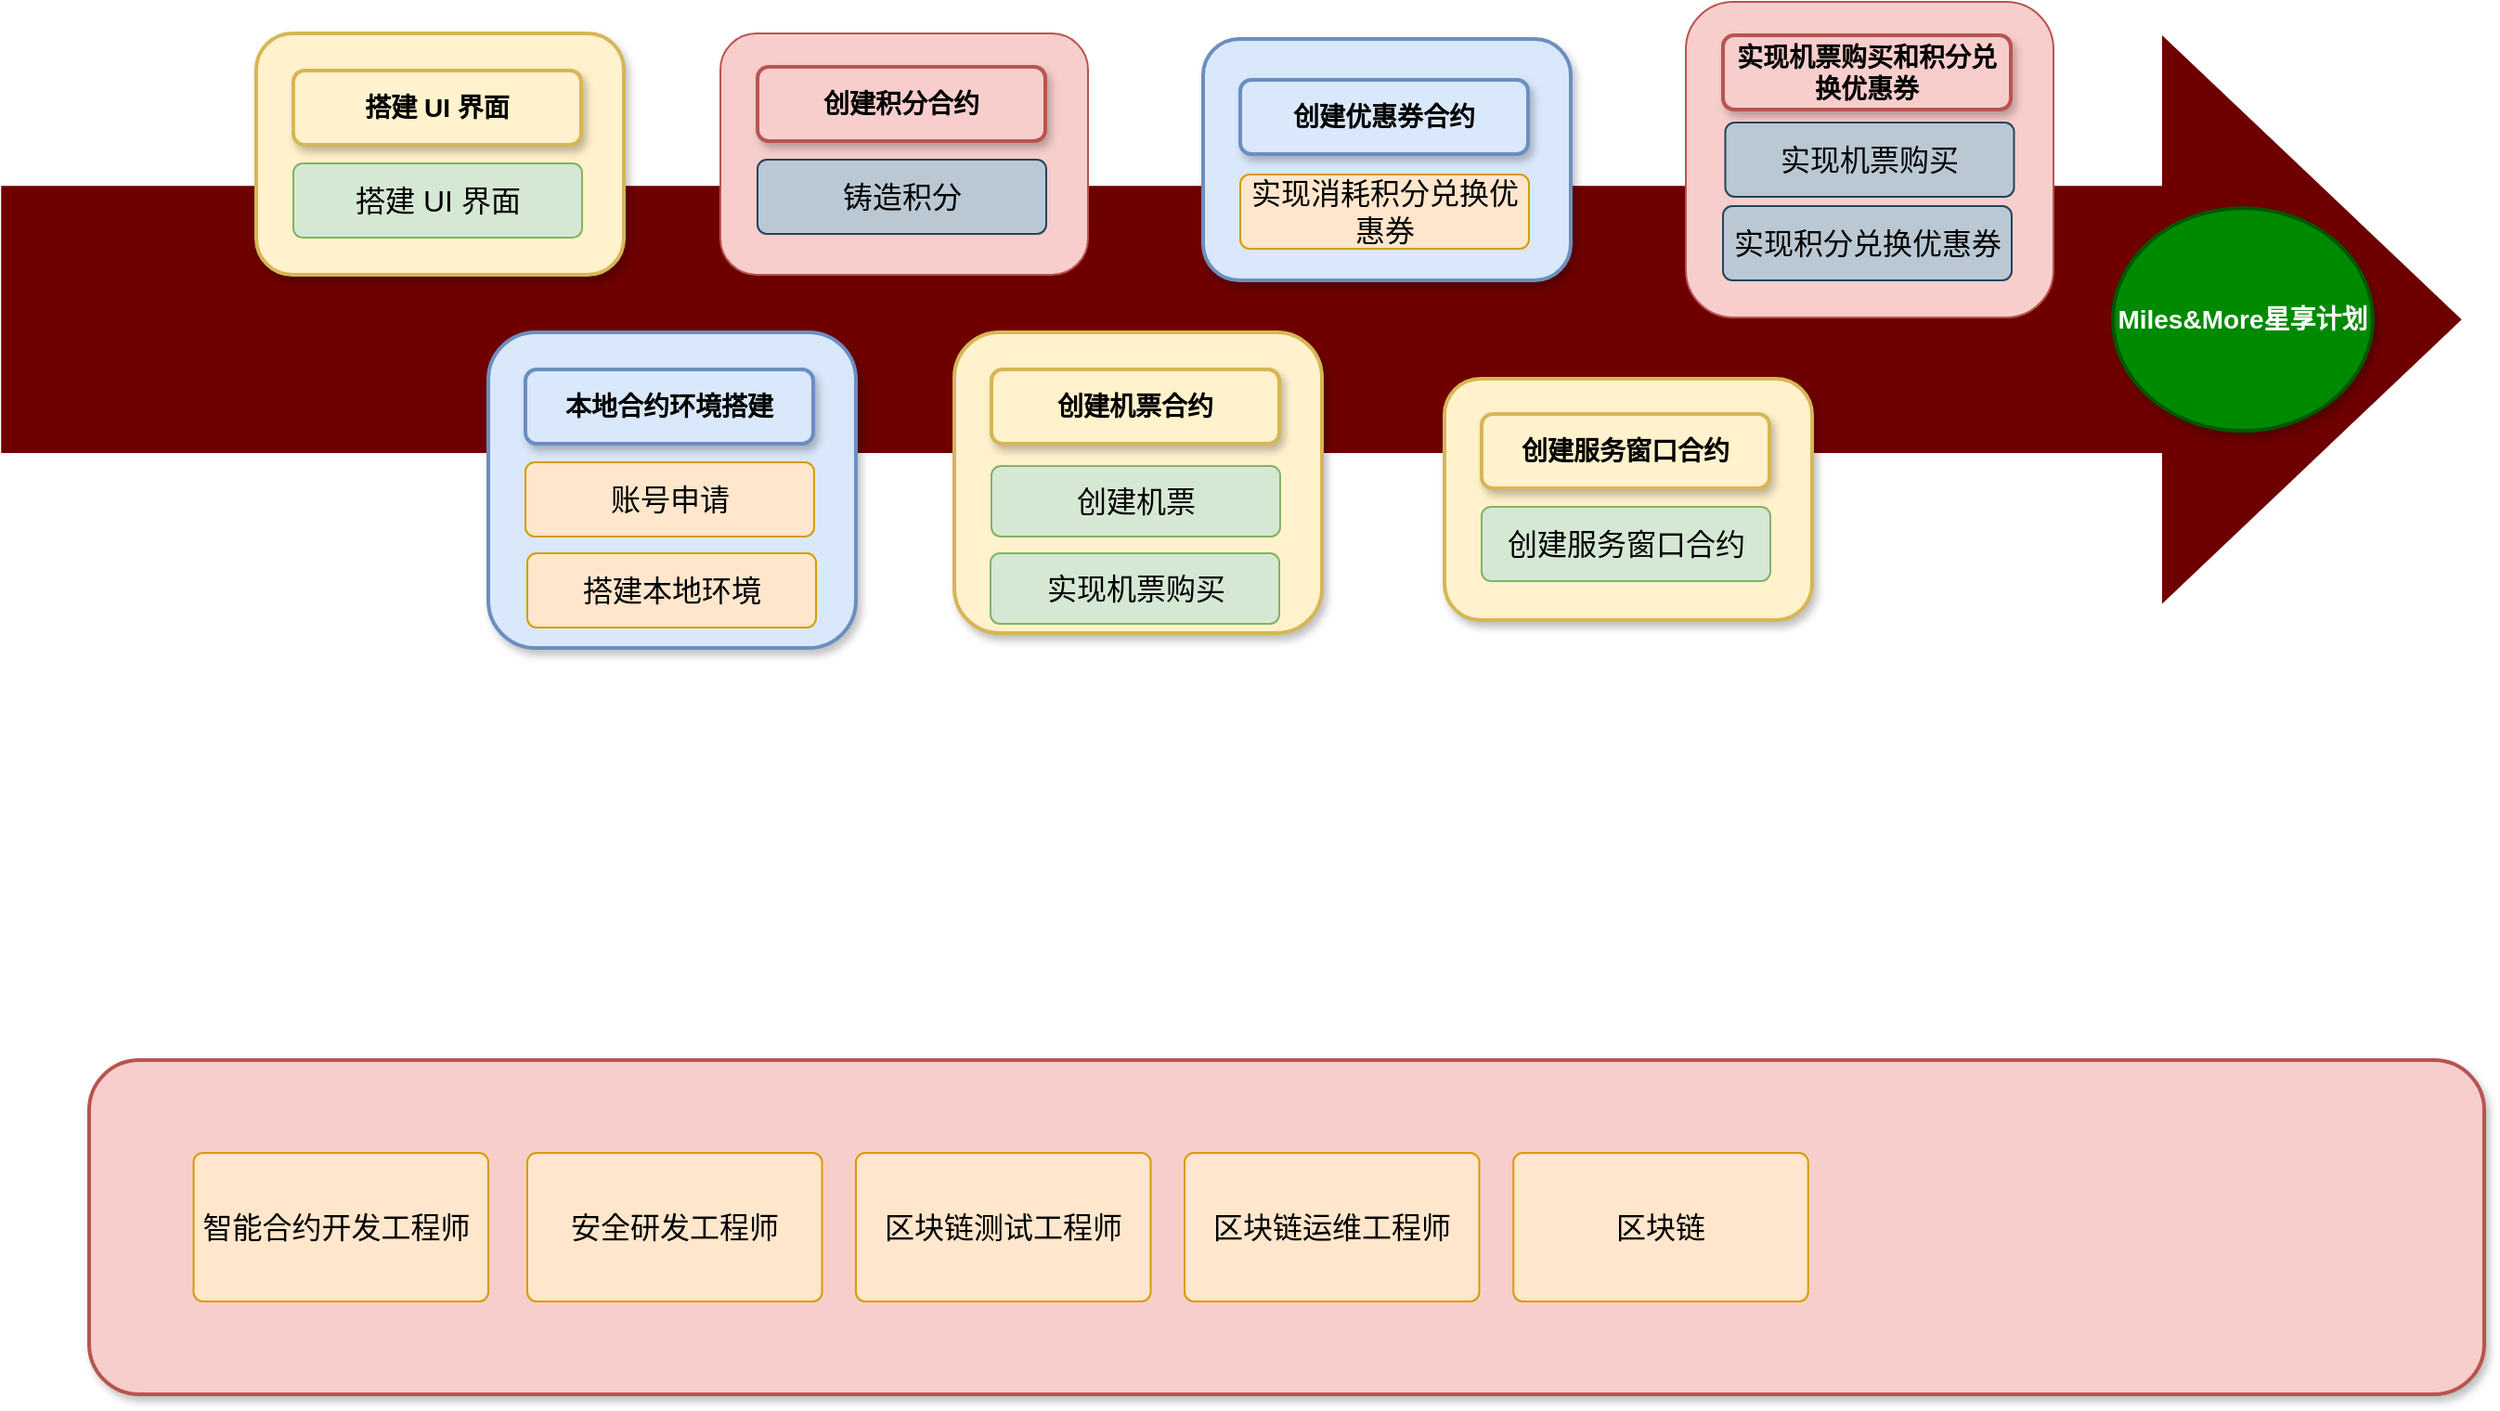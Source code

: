 <mxfile version="21.3.5" type="github" pages="2">
  <diagram name="Page-1" id="4AgdEguFSzUEG5FJViuU">
    <mxGraphModel dx="860" dy="-129" grid="1" gridSize="10" guides="1" tooltips="1" connect="1" arrows="1" fold="1" page="1" pageScale="1" pageWidth="827" pageHeight="1169" math="0" shadow="0">
      <root>
        <mxCell id="0" />
        <mxCell id="1" parent="0" />
        <mxCell id="IGryYHBxyRyYG1CCyzQM-1" value="" style="html=1;shadow=0;dashed=0;align=center;verticalAlign=middle;shape=mxgraph.arrows2.arrow;dy=0.53;dx=160.12;direction=north;notch=0;rounded=0;strokeWidth=1;fontSize=14;rotation=90;fillColor=#6f0000;strokeColor=#6F0000;fontStyle=1;fontColor=#ffffff;" parent="1" vertex="1">
          <mxGeometry x="1453.12" y="1389.12" width="304" height="1324" as="geometry" />
        </mxCell>
        <mxCell id="IGryYHBxyRyYG1CCyzQM-3" value="Miles&amp;amp;More星享计划" style="ellipse;whiteSpace=wrap;html=1;rounded=1;shadow=1;strokeWidth=2;fontSize=14;align=center;fontStyle=1;fillColor=#008a00;fontColor=#ffffff;strokeColor=#005700;" parent="1" vertex="1">
          <mxGeometry x="2080" y="1991.12" width="140" height="120" as="geometry" />
        </mxCell>
        <mxCell id="IGryYHBxyRyYG1CCyzQM-108" value="" style="group" parent="1" vertex="1" connectable="0">
          <mxGeometry x="1080" y="1911" width="198" height="130" as="geometry" />
        </mxCell>
        <mxCell id="IGryYHBxyRyYG1CCyzQM-109" value="" style="rounded=1;whiteSpace=wrap;html=1;shadow=1;strokeWidth=2;fontSize=14;fillColor=#fff2cc;strokeColor=#d6b656;align=center;fontStyle=1" parent="IGryYHBxyRyYG1CCyzQM-108" vertex="1">
          <mxGeometry y="-14" width="198" height="130" as="geometry" />
        </mxCell>
        <mxCell id="IGryYHBxyRyYG1CCyzQM-110" value="搭建 UI 界面" style="rounded=1;whiteSpace=wrap;html=1;shadow=1;strokeWidth=2;fontSize=14;fillColor=#fff2cc;strokeColor=#d6b656;align=center;fontStyle=1" parent="IGryYHBxyRyYG1CCyzQM-108" vertex="1">
          <mxGeometry x="20" y="6" width="155" height="40" as="geometry" />
        </mxCell>
        <mxCell id="IGryYHBxyRyYG1CCyzQM-111" value="搭建 UI 界面" style="html=1;shadow=0;dashed=0;shape=mxgraph.bootstrap.rrect;rSize=5;strokeColor=#82b366;strokeWidth=1;fillColor=#d5e8d4;whiteSpace=wrap;align=center;verticalAlign=middle;spacingLeft=0;fontStyle=0;fontSize=16;spacing=5;" parent="IGryYHBxyRyYG1CCyzQM-108" vertex="1">
          <mxGeometry x="20" y="56" width="155.5" height="40" as="geometry" />
        </mxCell>
        <mxCell id="IGryYHBxyRyYG1CCyzQM-113" value="" style="group;fillColor=#dae8fc;strokeColor=#6c8ebf;rounded=1;" parent="1" vertex="1" connectable="0">
          <mxGeometry x="1205" y="2058" width="198" height="170" as="geometry" />
        </mxCell>
        <mxCell id="IGryYHBxyRyYG1CCyzQM-114" value="" style="rounded=1;whiteSpace=wrap;html=1;shadow=1;strokeWidth=2;fontSize=14;fillColor=#dae8fc;strokeColor=#6c8ebf;align=center;fontStyle=1" parent="IGryYHBxyRyYG1CCyzQM-113" vertex="1">
          <mxGeometry width="198" height="170" as="geometry" />
        </mxCell>
        <mxCell id="IGryYHBxyRyYG1CCyzQM-115" value="本地合约环境搭建" style="rounded=1;whiteSpace=wrap;html=1;shadow=1;strokeWidth=2;fontSize=14;fillColor=#dae8fc;strokeColor=#6c8ebf;align=center;fontStyle=1" parent="IGryYHBxyRyYG1CCyzQM-113" vertex="1">
          <mxGeometry x="20" y="20" width="155" height="40" as="geometry" />
        </mxCell>
        <mxCell id="IGryYHBxyRyYG1CCyzQM-116" value="账号申请" style="html=1;shadow=0;dashed=0;shape=mxgraph.bootstrap.rrect;rSize=5;strokeColor=#d79b00;strokeWidth=1;fillColor=#ffe6cc;whiteSpace=wrap;align=center;verticalAlign=middle;spacingLeft=0;fontStyle=0;fontSize=16;spacing=5;" parent="IGryYHBxyRyYG1CCyzQM-113" vertex="1">
          <mxGeometry x="20" y="70" width="155.5" height="40" as="geometry" />
        </mxCell>
        <mxCell id="IGryYHBxyRyYG1CCyzQM-117" value="搭建本地环境" style="html=1;shadow=0;dashed=0;shape=mxgraph.bootstrap.rrect;rSize=5;strokeColor=#d79b00;strokeWidth=1;fillColor=#ffe6cc;whiteSpace=wrap;align=center;verticalAlign=middle;spacingLeft=0;fontStyle=0;fontSize=16;spacing=5;" parent="1" vertex="1">
          <mxGeometry x="1226" y="2177" width="155.5" height="40" as="geometry" />
        </mxCell>
        <mxCell id="IGryYHBxyRyYG1CCyzQM-118" value="" style="group;fillColor=#f8cecc;strokeColor=#b85450;rounded=1;container=0;" parent="1" vertex="1" connectable="0">
          <mxGeometry x="1330" y="1897" width="198" height="130" as="geometry" />
        </mxCell>
        <mxCell id="IGryYHBxyRyYG1CCyzQM-123" value="" style="rounded=1;whiteSpace=wrap;html=1;shadow=1;strokeWidth=2;fontSize=14;fillColor=#fff2cc;strokeColor=#d6b656;align=center;fontStyle=1" parent="1" vertex="1">
          <mxGeometry x="1456" y="2058" width="198" height="162" as="geometry" />
        </mxCell>
        <mxCell id="IGryYHBxyRyYG1CCyzQM-124" value="创建机票合约" style="rounded=1;whiteSpace=wrap;html=1;shadow=1;strokeWidth=2;fontSize=14;fillColor=#fff2cc;strokeColor=#d6b656;align=center;fontStyle=1" parent="1" vertex="1">
          <mxGeometry x="1476" y="2078" width="155" height="40" as="geometry" />
        </mxCell>
        <mxCell id="IGryYHBxyRyYG1CCyzQM-125" value="创建机票" style="html=1;shadow=0;dashed=0;shape=mxgraph.bootstrap.rrect;rSize=5;strokeColor=#82b366;strokeWidth=1;fillColor=#d5e8d4;whiteSpace=wrap;align=center;verticalAlign=middle;spacingLeft=0;fontStyle=0;fontSize=16;spacing=5;" parent="1" vertex="1">
          <mxGeometry x="1476" y="2130" width="155.5" height="38" as="geometry" />
        </mxCell>
        <mxCell id="IGryYHBxyRyYG1CCyzQM-126" value="实现机票购买" style="html=1;shadow=0;dashed=0;shape=mxgraph.bootstrap.rrect;rSize=5;strokeColor=#82b366;strokeWidth=1;fillColor=#d5e8d4;whiteSpace=wrap;align=center;verticalAlign=middle;spacingLeft=0;fontStyle=0;fontSize=16;spacing=5;" parent="1" vertex="1">
          <mxGeometry x="1475.5" y="2177" width="155.5" height="38" as="geometry" />
        </mxCell>
        <mxCell id="IGryYHBxyRyYG1CCyzQM-131" value="" style="rounded=1;whiteSpace=wrap;html=1;shadow=1;strokeWidth=2;fontSize=14;fillColor=#dae8fc;strokeColor=#6c8ebf;align=center;fontStyle=1" parent="1" vertex="1">
          <mxGeometry x="1590" y="1900" width="198" height="130" as="geometry" />
        </mxCell>
        <mxCell id="IGryYHBxyRyYG1CCyzQM-132" value="创建优惠券合约" style="rounded=1;whiteSpace=wrap;html=1;shadow=1;strokeWidth=2;fontSize=14;fillColor=#dae8fc;strokeColor=#6c8ebf;align=center;fontStyle=1" parent="1" vertex="1">
          <mxGeometry x="1610" y="1922" width="155" height="40" as="geometry" />
        </mxCell>
        <mxCell id="IGryYHBxyRyYG1CCyzQM-133" value="实现消耗积分兑换优惠券" style="html=1;shadow=0;dashed=0;shape=mxgraph.bootstrap.rrect;rSize=5;strokeColor=#d79b00;strokeWidth=1;fillColor=#ffe6cc;whiteSpace=wrap;align=center;verticalAlign=middle;spacingLeft=0;fontStyle=0;fontSize=16;spacing=5;" parent="1" vertex="1">
          <mxGeometry x="1610" y="1973" width="155.5" height="40" as="geometry" />
        </mxCell>
        <mxCell id="IGryYHBxyRyYG1CCyzQM-134" value="" style="group" parent="1" vertex="1" connectable="0">
          <mxGeometry x="1720" y="2060" width="198" height="130" as="geometry" />
        </mxCell>
        <mxCell id="IGryYHBxyRyYG1CCyzQM-135" value="" style="rounded=1;whiteSpace=wrap;html=1;shadow=1;strokeWidth=2;fontSize=14;fillColor=#fff2cc;strokeColor=#d6b656;align=center;fontStyle=1" parent="IGryYHBxyRyYG1CCyzQM-134" vertex="1">
          <mxGeometry y="23" width="198" height="130" as="geometry" />
        </mxCell>
        <mxCell id="IGryYHBxyRyYG1CCyzQM-136" value="创建服务窗口合约" style="rounded=1;whiteSpace=wrap;html=1;shadow=1;strokeWidth=2;fontSize=14;fillColor=#fff2cc;strokeColor=#d6b656;align=center;fontStyle=1" parent="IGryYHBxyRyYG1CCyzQM-134" vertex="1">
          <mxGeometry x="20" y="42" width="155" height="40" as="geometry" />
        </mxCell>
        <mxCell id="IGryYHBxyRyYG1CCyzQM-137" value="创建服务窗口合约" style="html=1;shadow=0;dashed=0;shape=mxgraph.bootstrap.rrect;rSize=5;strokeColor=#82b366;strokeWidth=1;fillColor=#d5e8d4;whiteSpace=wrap;align=center;verticalAlign=middle;spacingLeft=0;fontStyle=0;fontSize=16;spacing=5;" parent="IGryYHBxyRyYG1CCyzQM-134" vertex="1">
          <mxGeometry x="20" y="92" width="155.5" height="40" as="geometry" />
        </mxCell>
        <mxCell id="IGryYHBxyRyYG1CCyzQM-138" value="" style="group;fillColor=#f8cecc;strokeColor=#b85450;rounded=1;container=0;" parent="1" vertex="1" connectable="0">
          <mxGeometry x="1850" y="1880" width="198" height="170" as="geometry" />
        </mxCell>
        <mxCell id="IGryYHBxyRyYG1CCyzQM-140" value="实现机票购买和积分兑换优惠券" style="rounded=1;whiteSpace=wrap;html=1;shadow=1;strokeWidth=2;fontSize=14;fillColor=#f8cecc;strokeColor=#b85450;align=center;fontStyle=1" parent="1" vertex="1">
          <mxGeometry x="1870" y="1898" width="155" height="40" as="geometry" />
        </mxCell>
        <mxCell id="IGryYHBxyRyYG1CCyzQM-141" value="实现积分兑换优惠券" style="html=1;shadow=0;dashed=0;shape=mxgraph.bootstrap.rrect;rSize=5;strokeColor=#23445d;strokeWidth=1;fillColor=#bac8d3;whiteSpace=wrap;align=center;verticalAlign=middle;spacingLeft=0;fontStyle=0;fontSize=16;spacing=5;" parent="1" vertex="1">
          <mxGeometry x="1870" y="1990" width="155.5" height="40" as="geometry" />
        </mxCell>
        <mxCell id="IGryYHBxyRyYG1CCyzQM-142" value="实现机票购买" style="html=1;shadow=0;dashed=0;shape=mxgraph.bootstrap.rrect;rSize=5;strokeColor=#23445d;strokeWidth=1;fillColor=#bac8d3;whiteSpace=wrap;align=center;verticalAlign=middle;spacingLeft=0;fontStyle=0;fontSize=16;spacing=5;" parent="1" vertex="1">
          <mxGeometry x="1871.25" y="1945" width="155.5" height="40" as="geometry" />
        </mxCell>
        <mxCell id="IGryYHBxyRyYG1CCyzQM-120" value="创建积分合约" style="rounded=1;whiteSpace=wrap;html=1;shadow=1;strokeWidth=2;fontSize=14;fillColor=#f8cecc;strokeColor=#b85450;align=center;fontStyle=1" parent="1" vertex="1">
          <mxGeometry x="1350" y="1915" width="155" height="40" as="geometry" />
        </mxCell>
        <mxCell id="IGryYHBxyRyYG1CCyzQM-121" value="铸造积分" style="html=1;shadow=0;dashed=0;shape=mxgraph.bootstrap.rrect;rSize=5;strokeColor=#23445d;strokeWidth=1;fillColor=#bac8d3;whiteSpace=wrap;align=center;verticalAlign=middle;spacingLeft=0;fontStyle=0;fontSize=16;spacing=5;" parent="1" vertex="1">
          <mxGeometry x="1350" y="1965" width="155.5" height="40" as="geometry" />
        </mxCell>
        <mxCell id="IGryYHBxyRyYG1CCyzQM-6" value="" style="rounded=1;whiteSpace=wrap;html=1;shadow=1;strokeWidth=2;fontSize=14;fillColor=#f8cecc;strokeColor=#b85450;align=center;fontStyle=1" parent="1" vertex="1">
          <mxGeometry x="990" y="2449.998" width="1290" height="180" as="geometry" />
        </mxCell>
        <mxCell id="VaIQZQ3X9ZXWvWSkWKLM-2" value="&lt;div&gt;智能合约开发工程师&amp;nbsp;&lt;/div&gt;" style="html=1;shadow=0;dashed=0;shape=mxgraph.bootstrap.rrect;rSize=5;strokeColor=#d79b00;strokeWidth=1;fillColor=#ffe6cc;whiteSpace=wrap;align=center;verticalAlign=middle;spacingLeft=0;fontStyle=0;fontSize=16;spacing=5;" vertex="1" parent="1">
          <mxGeometry x="1046.25" y="2500" width="158.75" height="80" as="geometry" />
        </mxCell>
        <mxCell id="VaIQZQ3X9ZXWvWSkWKLM-3" value="&lt;div&gt;安全研发工程师&lt;/div&gt;" style="html=1;shadow=0;dashed=0;shape=mxgraph.bootstrap.rrect;rSize=5;strokeColor=#d79b00;strokeWidth=1;fillColor=#ffe6cc;whiteSpace=wrap;align=center;verticalAlign=middle;spacingLeft=0;fontStyle=0;fontSize=16;spacing=5;" vertex="1" parent="1">
          <mxGeometry x="1226" y="2500" width="158.75" height="80" as="geometry" />
        </mxCell>
        <mxCell id="VaIQZQ3X9ZXWvWSkWKLM-4" value="&lt;div&gt;区块链测试工程师&lt;/div&gt;" style="html=1;shadow=0;dashed=0;shape=mxgraph.bootstrap.rrect;rSize=5;strokeColor=#d79b00;strokeWidth=1;fillColor=#ffe6cc;whiteSpace=wrap;align=center;verticalAlign=middle;spacingLeft=0;fontStyle=0;fontSize=16;spacing=5;" vertex="1" parent="1">
          <mxGeometry x="1403" y="2500" width="158.75" height="80" as="geometry" />
        </mxCell>
        <mxCell id="VaIQZQ3X9ZXWvWSkWKLM-5" value="&lt;div&gt;区块链运维工程师&lt;/div&gt;" style="html=1;shadow=0;dashed=0;shape=mxgraph.bootstrap.rrect;rSize=5;strokeColor=#d79b00;strokeWidth=1;fillColor=#ffe6cc;whiteSpace=wrap;align=center;verticalAlign=middle;spacingLeft=0;fontStyle=0;fontSize=16;spacing=5;" vertex="1" parent="1">
          <mxGeometry x="1580" y="2500" width="158.75" height="80" as="geometry" />
        </mxCell>
        <mxCell id="VaIQZQ3X9ZXWvWSkWKLM-6" value="&lt;div&gt;区块链&lt;/div&gt;" style="html=1;shadow=0;dashed=0;shape=mxgraph.bootstrap.rrect;rSize=5;strokeColor=#d79b00;strokeWidth=1;fillColor=#ffe6cc;whiteSpace=wrap;align=center;verticalAlign=middle;spacingLeft=0;fontStyle=0;fontSize=16;spacing=5;" vertex="1" parent="1">
          <mxGeometry x="1757.12" y="2500" width="158.75" height="80" as="geometry" />
        </mxCell>
      </root>
    </mxGraphModel>
  </diagram>
  <diagram id="YVX2ofKzWuRWmKJ60byQ" name="Page-2">
    <mxGraphModel dx="860" dy="-129" grid="1" gridSize="10" guides="1" tooltips="1" connect="1" arrows="1" fold="1" page="1" pageScale="1" pageWidth="827" pageHeight="1169" math="0" shadow="0">
      <root>
        <mxCell id="0" />
        <mxCell id="1" parent="0" />
        <mxCell id="Vzu_cssGYt95VgziArCP-1" value="" style="html=1;shadow=0;dashed=0;align=center;verticalAlign=middle;shape=mxgraph.arrows2.arrow;dy=0.53;dx=160.12;direction=north;notch=0;rounded=0;strokeWidth=1;fontSize=14;rotation=90;fillColor=#6f0000;strokeColor=#6F0000;fontStyle=1;fontColor=#ffffff;" vertex="1" parent="1">
          <mxGeometry x="1453.12" y="1389.12" width="304" height="1324" as="geometry" />
        </mxCell>
        <mxCell id="Vzu_cssGYt95VgziArCP-2" value="Miles&amp;amp;More星享计划" style="ellipse;whiteSpace=wrap;html=1;rounded=1;shadow=1;strokeWidth=2;fontSize=14;align=center;fontStyle=1;fillColor=#008a00;fontColor=#ffffff;strokeColor=#005700;" vertex="1" parent="1">
          <mxGeometry x="2080" y="1991.12" width="140" height="120" as="geometry" />
        </mxCell>
        <mxCell id="Vzu_cssGYt95VgziArCP-3" value="" style="group" vertex="1" connectable="0" parent="1">
          <mxGeometry x="1080" y="1911" width="198" height="130" as="geometry" />
        </mxCell>
        <mxCell id="Vzu_cssGYt95VgziArCP-4" value="" style="rounded=1;whiteSpace=wrap;html=1;shadow=1;strokeWidth=2;fontSize=14;fillColor=#fff2cc;strokeColor=#d6b656;align=center;fontStyle=1" vertex="1" parent="Vzu_cssGYt95VgziArCP-3">
          <mxGeometry y="-14" width="198" height="130" as="geometry" />
        </mxCell>
        <mxCell id="Vzu_cssGYt95VgziArCP-5" value="搭建 UI 界面" style="rounded=1;whiteSpace=wrap;html=1;shadow=1;strokeWidth=2;fontSize=14;fillColor=#fff2cc;strokeColor=#d6b656;align=center;fontStyle=1" vertex="1" parent="Vzu_cssGYt95VgziArCP-3">
          <mxGeometry x="20" y="6" width="155" height="40" as="geometry" />
        </mxCell>
        <mxCell id="Vzu_cssGYt95VgziArCP-6" value="搭建 UI 界面" style="html=1;shadow=0;dashed=0;shape=mxgraph.bootstrap.rrect;rSize=5;strokeColor=#82b366;strokeWidth=1;fillColor=#d5e8d4;whiteSpace=wrap;align=center;verticalAlign=middle;spacingLeft=0;fontStyle=0;fontSize=16;spacing=5;" vertex="1" parent="Vzu_cssGYt95VgziArCP-3">
          <mxGeometry x="20" y="56" width="155.5" height="40" as="geometry" />
        </mxCell>
        <mxCell id="Vzu_cssGYt95VgziArCP-7" value="" style="group" vertex="1" connectable="0" parent="1">
          <mxGeometry x="982" y="2065" width="198" height="130" as="geometry" />
        </mxCell>
        <mxCell id="Vzu_cssGYt95VgziArCP-8" value="" style="rounded=1;whiteSpace=wrap;html=1;shadow=1;strokeWidth=2;fontSize=14;fillColor=#f8cecc;strokeColor=#b85450;align=center;fontStyle=1" vertex="1" parent="Vzu_cssGYt95VgziArCP-7">
          <mxGeometry y="19" width="198" height="130" as="geometry" />
        </mxCell>
        <mxCell id="Vzu_cssGYt95VgziArCP-9" value="搭建基础的前端项目" style="rounded=1;whiteSpace=wrap;html=1;shadow=1;strokeWidth=2;fontSize=14;fillColor=#f8cecc;strokeColor=#b85450;align=center;fontStyle=1" vertex="1" parent="Vzu_cssGYt95VgziArCP-7">
          <mxGeometry x="20" y="39" width="155" height="40" as="geometry" />
        </mxCell>
        <mxCell id="Vzu_cssGYt95VgziArCP-10" value="搭建基础的前端项目" style="html=1;shadow=0;dashed=0;shape=mxgraph.bootstrap.rrect;rSize=5;strokeColor=#23445d;strokeWidth=1;fillColor=#bac8d3;whiteSpace=wrap;align=center;verticalAlign=middle;spacingLeft=0;fontStyle=0;fontSize=16;spacing=5;" vertex="1" parent="Vzu_cssGYt95VgziArCP-7">
          <mxGeometry x="20" y="89" width="155.5" height="40" as="geometry" />
        </mxCell>
        <mxCell id="Vzu_cssGYt95VgziArCP-11" value="" style="group;fillColor=#dae8fc;strokeColor=#6c8ebf;rounded=1;" vertex="1" connectable="0" parent="1">
          <mxGeometry x="1205" y="2058" width="198" height="170" as="geometry" />
        </mxCell>
        <mxCell id="Vzu_cssGYt95VgziArCP-12" value="" style="rounded=1;whiteSpace=wrap;html=1;shadow=1;strokeWidth=2;fontSize=14;fillColor=#dae8fc;strokeColor=#6c8ebf;align=center;fontStyle=1" vertex="1" parent="Vzu_cssGYt95VgziArCP-11">
          <mxGeometry width="198" height="170" as="geometry" />
        </mxCell>
        <mxCell id="Vzu_cssGYt95VgziArCP-13" value="本地合约环境搭建" style="rounded=1;whiteSpace=wrap;html=1;shadow=1;strokeWidth=2;fontSize=14;fillColor=#dae8fc;strokeColor=#6c8ebf;align=center;fontStyle=1" vertex="1" parent="Vzu_cssGYt95VgziArCP-11">
          <mxGeometry x="20" y="20" width="155" height="40" as="geometry" />
        </mxCell>
        <mxCell id="Vzu_cssGYt95VgziArCP-14" value="账号申请" style="html=1;shadow=0;dashed=0;shape=mxgraph.bootstrap.rrect;rSize=5;strokeColor=#d79b00;strokeWidth=1;fillColor=#ffe6cc;whiteSpace=wrap;align=center;verticalAlign=middle;spacingLeft=0;fontStyle=0;fontSize=16;spacing=5;" vertex="1" parent="Vzu_cssGYt95VgziArCP-11">
          <mxGeometry x="20" y="70" width="155.5" height="40" as="geometry" />
        </mxCell>
        <mxCell id="Vzu_cssGYt95VgziArCP-15" value="搭建本地环境" style="html=1;shadow=0;dashed=0;shape=mxgraph.bootstrap.rrect;rSize=5;strokeColor=#d79b00;strokeWidth=1;fillColor=#ffe6cc;whiteSpace=wrap;align=center;verticalAlign=middle;spacingLeft=0;fontStyle=0;fontSize=16;spacing=5;" vertex="1" parent="1">
          <mxGeometry x="1226" y="2177" width="155.5" height="40" as="geometry" />
        </mxCell>
        <mxCell id="Vzu_cssGYt95VgziArCP-16" value="" style="group;fillColor=#f8cecc;strokeColor=#b85450;rounded=1;container=0;" vertex="1" connectable="0" parent="1">
          <mxGeometry x="1330" y="1897" width="198" height="130" as="geometry" />
        </mxCell>
        <mxCell id="Vzu_cssGYt95VgziArCP-17" value="" style="rounded=1;whiteSpace=wrap;html=1;shadow=1;strokeWidth=2;fontSize=14;fillColor=#fff2cc;strokeColor=#d6b656;align=center;fontStyle=1" vertex="1" parent="1">
          <mxGeometry x="1456" y="2058" width="198" height="162" as="geometry" />
        </mxCell>
        <mxCell id="Vzu_cssGYt95VgziArCP-18" value="创建机票合约" style="rounded=1;whiteSpace=wrap;html=1;shadow=1;strokeWidth=2;fontSize=14;fillColor=#fff2cc;strokeColor=#d6b656;align=center;fontStyle=1" vertex="1" parent="1">
          <mxGeometry x="1476" y="2078" width="155" height="40" as="geometry" />
        </mxCell>
        <mxCell id="Vzu_cssGYt95VgziArCP-19" value="创建机票" style="html=1;shadow=0;dashed=0;shape=mxgraph.bootstrap.rrect;rSize=5;strokeColor=#82b366;strokeWidth=1;fillColor=#d5e8d4;whiteSpace=wrap;align=center;verticalAlign=middle;spacingLeft=0;fontStyle=0;fontSize=16;spacing=5;" vertex="1" parent="1">
          <mxGeometry x="1476" y="2130" width="155.5" height="38" as="geometry" />
        </mxCell>
        <mxCell id="Vzu_cssGYt95VgziArCP-20" value="实现机票购买" style="html=1;shadow=0;dashed=0;shape=mxgraph.bootstrap.rrect;rSize=5;strokeColor=#82b366;strokeWidth=1;fillColor=#d5e8d4;whiteSpace=wrap;align=center;verticalAlign=middle;spacingLeft=0;fontStyle=0;fontSize=16;spacing=5;" vertex="1" parent="1">
          <mxGeometry x="1475.5" y="2177" width="155.5" height="38" as="geometry" />
        </mxCell>
        <mxCell id="Vzu_cssGYt95VgziArCP-21" value="" style="rounded=1;whiteSpace=wrap;html=1;shadow=1;strokeWidth=2;fontSize=14;fillColor=#dae8fc;strokeColor=#6c8ebf;align=center;fontStyle=1" vertex="1" parent="1">
          <mxGeometry x="1590" y="1900" width="198" height="130" as="geometry" />
        </mxCell>
        <mxCell id="Vzu_cssGYt95VgziArCP-22" value="创建优惠券合约" style="rounded=1;whiteSpace=wrap;html=1;shadow=1;strokeWidth=2;fontSize=14;fillColor=#dae8fc;strokeColor=#6c8ebf;align=center;fontStyle=1" vertex="1" parent="1">
          <mxGeometry x="1610" y="1922" width="155" height="40" as="geometry" />
        </mxCell>
        <mxCell id="Vzu_cssGYt95VgziArCP-23" value="实现消耗积分兑换优惠券" style="html=1;shadow=0;dashed=0;shape=mxgraph.bootstrap.rrect;rSize=5;strokeColor=#d79b00;strokeWidth=1;fillColor=#ffe6cc;whiteSpace=wrap;align=center;verticalAlign=middle;spacingLeft=0;fontStyle=0;fontSize=16;spacing=5;" vertex="1" parent="1">
          <mxGeometry x="1610" y="1973" width="155.5" height="40" as="geometry" />
        </mxCell>
        <mxCell id="Vzu_cssGYt95VgziArCP-24" value="" style="group" vertex="1" connectable="0" parent="1">
          <mxGeometry x="1720" y="2060" width="198" height="130" as="geometry" />
        </mxCell>
        <mxCell id="Vzu_cssGYt95VgziArCP-25" value="" style="rounded=1;whiteSpace=wrap;html=1;shadow=1;strokeWidth=2;fontSize=14;fillColor=#fff2cc;strokeColor=#d6b656;align=center;fontStyle=1" vertex="1" parent="Vzu_cssGYt95VgziArCP-24">
          <mxGeometry y="23" width="198" height="130" as="geometry" />
        </mxCell>
        <mxCell id="Vzu_cssGYt95VgziArCP-26" value="创建服务窗口合约" style="rounded=1;whiteSpace=wrap;html=1;shadow=1;strokeWidth=2;fontSize=14;fillColor=#fff2cc;strokeColor=#d6b656;align=center;fontStyle=1" vertex="1" parent="Vzu_cssGYt95VgziArCP-24">
          <mxGeometry x="20" y="42" width="155" height="40" as="geometry" />
        </mxCell>
        <mxCell id="Vzu_cssGYt95VgziArCP-27" value="创建服务窗口合约" style="html=1;shadow=0;dashed=0;shape=mxgraph.bootstrap.rrect;rSize=5;strokeColor=#82b366;strokeWidth=1;fillColor=#d5e8d4;whiteSpace=wrap;align=center;verticalAlign=middle;spacingLeft=0;fontStyle=0;fontSize=16;spacing=5;" vertex="1" parent="Vzu_cssGYt95VgziArCP-24">
          <mxGeometry x="20" y="92" width="155.5" height="40" as="geometry" />
        </mxCell>
        <mxCell id="Vzu_cssGYt95VgziArCP-28" value="" style="group;fillColor=#f8cecc;strokeColor=#b85450;rounded=1;container=0;" vertex="1" connectable="0" parent="1">
          <mxGeometry x="1850" y="1880" width="198" height="170" as="geometry" />
        </mxCell>
        <mxCell id="Vzu_cssGYt95VgziArCP-29" value="实现机票购买和积分兑换优惠券" style="rounded=1;whiteSpace=wrap;html=1;shadow=1;strokeWidth=2;fontSize=14;fillColor=#f8cecc;strokeColor=#b85450;align=center;fontStyle=1" vertex="1" parent="1">
          <mxGeometry x="1870" y="1898" width="155" height="40" as="geometry" />
        </mxCell>
        <mxCell id="Vzu_cssGYt95VgziArCP-30" value="实现积分兑换优惠券" style="html=1;shadow=0;dashed=0;shape=mxgraph.bootstrap.rrect;rSize=5;strokeColor=#23445d;strokeWidth=1;fillColor=#bac8d3;whiteSpace=wrap;align=center;verticalAlign=middle;spacingLeft=0;fontStyle=0;fontSize=16;spacing=5;" vertex="1" parent="1">
          <mxGeometry x="1870" y="1990" width="155.5" height="40" as="geometry" />
        </mxCell>
        <mxCell id="Vzu_cssGYt95VgziArCP-31" value="实现机票购买" style="html=1;shadow=0;dashed=0;shape=mxgraph.bootstrap.rrect;rSize=5;strokeColor=#23445d;strokeWidth=1;fillColor=#bac8d3;whiteSpace=wrap;align=center;verticalAlign=middle;spacingLeft=0;fontStyle=0;fontSize=16;spacing=5;" vertex="1" parent="1">
          <mxGeometry x="1871.25" y="1945" width="155.5" height="40" as="geometry" />
        </mxCell>
        <mxCell id="Vzu_cssGYt95VgziArCP-32" value="创建积分合约" style="rounded=1;whiteSpace=wrap;html=1;shadow=1;strokeWidth=2;fontSize=14;fillColor=#f8cecc;strokeColor=#b85450;align=center;fontStyle=1" vertex="1" parent="1">
          <mxGeometry x="1350" y="1915" width="155" height="40" as="geometry" />
        </mxCell>
        <mxCell id="Vzu_cssGYt95VgziArCP-33" value="铸造积分" style="html=1;shadow=0;dashed=0;shape=mxgraph.bootstrap.rrect;rSize=5;strokeColor=#23445d;strokeWidth=1;fillColor=#bac8d3;whiteSpace=wrap;align=center;verticalAlign=middle;spacingLeft=0;fontStyle=0;fontSize=16;spacing=5;" vertex="1" parent="1">
          <mxGeometry x="1350" y="1965" width="155.5" height="40" as="geometry" />
        </mxCell>
        <mxCell id="Vzu_cssGYt95VgziArCP-36" value="搭建基础的前端项目" style="ellipse;whiteSpace=wrap;html=1;fillColor=#fff2cc;strokeColor=#d6b656;strokeWidth=1;fontSize=12;fontStyle=1" vertex="1" parent="1">
          <mxGeometry x="1205" y="2300" width="140" height="70" as="geometry" />
        </mxCell>
        <mxCell id="Vzu_cssGYt95VgziArCP-37" value="Actor" style="shape=umlActor;verticalLabelPosition=bottom;verticalAlign=top;html=1;strokeWidth=1;fontSize=12;fontStyle=1" vertex="1" parent="1">
          <mxGeometry x="1030" y="2690" width="30" height="60" as="geometry" />
        </mxCell>
        <mxCell id="Vzu_cssGYt95VgziArCP-38" value="搭建 UI 界面" style="ellipse;whiteSpace=wrap;html=1;fillColor=#fff2cc;strokeColor=#d6b656;strokeWidth=1;fontSize=12;fontStyle=1" vertex="1" parent="1">
          <mxGeometry x="1205" y="2390" width="140" height="70" as="geometry" />
        </mxCell>
        <mxCell id="Vzu_cssGYt95VgziArCP-39" value="本地合约环境搭建" style="ellipse;whiteSpace=wrap;html=1;fillColor=#fff2cc;strokeColor=#d6b656;strokeWidth=1;fontSize=12;fontStyle=1" vertex="1" parent="1">
          <mxGeometry x="1205" y="2515" width="140" height="70" as="geometry" />
        </mxCell>
        <mxCell id="Vzu_cssGYt95VgziArCP-40" value="创建积分合约" style="ellipse;whiteSpace=wrap;html=1;fillColor=#fff2cc;strokeColor=#d6b656;strokeWidth=1;fontSize=12;fontStyle=1" vertex="1" parent="1">
          <mxGeometry x="1205" y="2641" width="140" height="70" as="geometry" />
        </mxCell>
        <mxCell id="Vzu_cssGYt95VgziArCP-41" value="创建机票合约" style="ellipse;whiteSpace=wrap;html=1;fillColor=#fff2cc;strokeColor=#d6b656;strokeWidth=1;fontSize=12;fontStyle=1" vertex="1" parent="1">
          <mxGeometry x="1205" y="2731" width="140" height="70" as="geometry" />
        </mxCell>
        <mxCell id="Vzu_cssGYt95VgziArCP-42" value="创建优惠券合约" style="ellipse;whiteSpace=wrap;html=1;fillColor=#fff2cc;strokeColor=#d6b656;strokeWidth=1;fontSize=12;fontStyle=1" vertex="1" parent="1">
          <mxGeometry x="1205" y="2821" width="140" height="70" as="geometry" />
        </mxCell>
        <mxCell id="Vzu_cssGYt95VgziArCP-43" value="创建服务窗口合约" style="ellipse;whiteSpace=wrap;html=1;fillColor=#fff2cc;strokeColor=#d6b656;strokeWidth=1;fontSize=12;fontStyle=1" vertex="1" parent="1">
          <mxGeometry x="1205" y="2911" width="140" height="70" as="geometry" />
        </mxCell>
        <mxCell id="Vzu_cssGYt95VgziArCP-44" value="实现机票购买和积分兑换优惠券" style="ellipse;whiteSpace=wrap;html=1;fillColor=#fff2cc;strokeColor=#d6b656;strokeWidth=1;fontSize=12;fontStyle=1" vertex="1" parent="1">
          <mxGeometry x="1205" y="3030" width="140" height="70" as="geometry" />
        </mxCell>
        <mxCell id="Vzu_cssGYt95VgziArCP-48" value="" style="edgeStyle=none;orthogonalLoop=1;jettySize=auto;html=1;rounded=0;exitX=1;exitY=0.333;exitDx=0;exitDy=0;exitPerimeter=0;entryX=0;entryY=0.5;entryDx=0;entryDy=0;strokeWidth=1;fontSize=12;fontStyle=1" edge="1" parent="1" source="Vzu_cssGYt95VgziArCP-37" target="Vzu_cssGYt95VgziArCP-39">
          <mxGeometry width="100" relative="1" as="geometry">
            <mxPoint x="1130" y="2520" as="sourcePoint" />
            <mxPoint x="1230" y="2520" as="targetPoint" />
            <Array as="points" />
          </mxGeometry>
        </mxCell>
        <mxCell id="Vzu_cssGYt95VgziArCP-50" value="" style="edgeStyle=none;orthogonalLoop=1;jettySize=auto;html=1;rounded=0;exitX=1;exitY=0.333;exitDx=0;exitDy=0;exitPerimeter=0;entryX=0;entryY=0.5;entryDx=0;entryDy=0;strokeWidth=1;fontSize=12;fontStyle=1" edge="1" parent="1" source="Vzu_cssGYt95VgziArCP-37" target="Vzu_cssGYt95VgziArCP-38">
          <mxGeometry width="100" relative="1" as="geometry">
            <mxPoint x="1010" y="2602" as="sourcePoint" />
            <mxPoint x="1177" y="2480" as="targetPoint" />
            <Array as="points" />
          </mxGeometry>
        </mxCell>
        <mxCell id="Vzu_cssGYt95VgziArCP-54" value="" style="edgeStyle=orthogonalEdgeStyle;rounded=0;orthogonalLoop=1;jettySize=auto;html=1;strokeWidth=1;fontSize=12;fontStyle=1" edge="1" parent="1" source="Vzu_cssGYt95VgziArCP-51" target="Vzu_cssGYt95VgziArCP-53">
          <mxGeometry relative="1" as="geometry" />
        </mxCell>
        <mxCell id="Vzu_cssGYt95VgziArCP-51" value="搭建nodejs环境" style="rounded=1;whiteSpace=wrap;html=1;fillColor=#f8cecc;strokeColor=#b85450;strokeWidth=1;fontSize=12;fontStyle=1" vertex="1" parent="1">
          <mxGeometry x="1430" y="2305" width="120" height="60" as="geometry" />
        </mxCell>
        <mxCell id="Vzu_cssGYt95VgziArCP-56" value="" style="edgeStyle=orthogonalEdgeStyle;rounded=0;orthogonalLoop=1;jettySize=auto;html=1;strokeWidth=1;fontSize=12;fontStyle=1" edge="1" parent="1" source="Vzu_cssGYt95VgziArCP-53" target="Vzu_cssGYt95VgziArCP-55">
          <mxGeometry relative="1" as="geometry" />
        </mxCell>
        <mxCell id="Vzu_cssGYt95VgziArCP-53" value="搭建Next.js环境" style="rounded=1;whiteSpace=wrap;html=1;fillColor=#f8cecc;strokeColor=#b85450;strokeWidth=1;fontSize=12;fontStyle=1" vertex="1" parent="1">
          <mxGeometry x="1590" y="2305" width="120" height="60" as="geometry" />
        </mxCell>
        <mxCell id="Vzu_cssGYt95VgziArCP-58" value="" style="edgeStyle=orthogonalEdgeStyle;rounded=0;orthogonalLoop=1;jettySize=auto;html=1;strokeWidth=1;fontSize=12;fontStyle=1" edge="1" parent="1" source="Vzu_cssGYt95VgziArCP-55" target="Vzu_cssGYt95VgziArCP-57">
          <mxGeometry relative="1" as="geometry" />
        </mxCell>
        <mxCell id="Vzu_cssGYt95VgziArCP-55" value="引用wagmi组件" style="rounded=1;whiteSpace=wrap;html=1;fillColor=#f8cecc;strokeColor=#b85450;strokeWidth=1;fontSize=12;fontStyle=1" vertex="1" parent="1">
          <mxGeometry x="1740" y="2305" width="120" height="60" as="geometry" />
        </mxCell>
        <mxCell id="Vzu_cssGYt95VgziArCP-57" value="引用RainbowKit组件" style="rounded=1;whiteSpace=wrap;html=1;fillColor=#f8cecc;strokeColor=#b85450;strokeWidth=1;fontSize=12;fontStyle=1" vertex="1" parent="1">
          <mxGeometry x="1900" y="2305" width="120" height="60" as="geometry" />
        </mxCell>
        <mxCell id="Vzu_cssGYt95VgziArCP-60" value="使用Ant Design搭建UI界面" style="rounded=1;whiteSpace=wrap;html=1;fillColor=#f8cecc;strokeColor=#b85450;strokeWidth=1;fontSize=12;fontStyle=1" vertex="1" parent="1">
          <mxGeometry x="1430" y="2400" width="120" height="60" as="geometry" />
        </mxCell>
        <mxCell id="Vzu_cssGYt95VgziArCP-66" value="" style="edgeStyle=none;orthogonalLoop=1;jettySize=auto;html=1;rounded=0;exitX=1;exitY=0.333;exitDx=0;exitDy=0;exitPerimeter=0;strokeWidth=1;fontSize=12;fontStyle=1" edge="1" parent="1" source="Vzu_cssGYt95VgziArCP-37">
          <mxGeometry width="100" relative="1" as="geometry">
            <mxPoint x="1050" y="2553" as="sourcePoint" />
            <mxPoint x="1205" y="2340" as="targetPoint" />
            <Array as="points" />
          </mxGeometry>
        </mxCell>
        <mxCell id="Vzu_cssGYt95VgziArCP-67" value="" style="edgeStyle=none;orthogonalLoop=1;jettySize=auto;html=1;rounded=0;exitX=1;exitY=0.333;exitDx=0;exitDy=0;exitPerimeter=0;entryX=0;entryY=0.5;entryDx=0;entryDy=0;strokeWidth=1;fontSize=12;fontStyle=1" edge="1" parent="1" source="Vzu_cssGYt95VgziArCP-37" target="Vzu_cssGYt95VgziArCP-40">
          <mxGeometry width="100" relative="1" as="geometry">
            <mxPoint x="1060" y="2650" as="sourcePoint" />
            <mxPoint x="1215" y="2525" as="targetPoint" />
            <Array as="points" />
          </mxGeometry>
        </mxCell>
        <mxCell id="Vzu_cssGYt95VgziArCP-68" value="" style="edgeStyle=none;orthogonalLoop=1;jettySize=auto;html=1;rounded=0;exitX=1;exitY=0.333;exitDx=0;exitDy=0;exitPerimeter=0;entryX=0;entryY=0.5;entryDx=0;entryDy=0;strokeWidth=1;fontSize=12;fontStyle=1" edge="1" parent="1" source="Vzu_cssGYt95VgziArCP-37" target="Vzu_cssGYt95VgziArCP-41">
          <mxGeometry width="100" relative="1" as="geometry">
            <mxPoint x="1060" y="2650" as="sourcePoint" />
            <mxPoint x="1215" y="2615" as="targetPoint" />
            <Array as="points" />
          </mxGeometry>
        </mxCell>
        <mxCell id="Vzu_cssGYt95VgziArCP-69" value="" style="edgeStyle=none;orthogonalLoop=1;jettySize=auto;html=1;rounded=0;exitX=1;exitY=0.333;exitDx=0;exitDy=0;exitPerimeter=0;entryX=0;entryY=0.5;entryDx=0;entryDy=0;strokeWidth=1;fontSize=12;fontStyle=1" edge="1" parent="1" source="Vzu_cssGYt95VgziArCP-37" target="Vzu_cssGYt95VgziArCP-42">
          <mxGeometry width="100" relative="1" as="geometry">
            <mxPoint x="1050" y="2690" as="sourcePoint" />
            <mxPoint x="1205" y="2745" as="targetPoint" />
            <Array as="points" />
          </mxGeometry>
        </mxCell>
        <mxCell id="Vzu_cssGYt95VgziArCP-70" value="" style="edgeStyle=none;orthogonalLoop=1;jettySize=auto;html=1;rounded=0;exitX=1;exitY=0.333;exitDx=0;exitDy=0;exitPerimeter=0;entryX=0;entryY=0.5;entryDx=0;entryDy=0;strokeWidth=1;fontSize=12;fontStyle=1" edge="1" parent="1" source="Vzu_cssGYt95VgziArCP-37" target="Vzu_cssGYt95VgziArCP-43">
          <mxGeometry width="100" relative="1" as="geometry">
            <mxPoint x="1060" y="2650" as="sourcePoint" />
            <mxPoint x="1215" y="2795" as="targetPoint" />
            <Array as="points" />
          </mxGeometry>
        </mxCell>
        <mxCell id="Vzu_cssGYt95VgziArCP-71" value="" style="edgeStyle=none;orthogonalLoop=1;jettySize=auto;html=1;rounded=0;exitX=1;exitY=0.333;exitDx=0;exitDy=0;exitPerimeter=0;entryX=0;entryY=0.5;entryDx=0;entryDy=0;strokeWidth=1;fontSize=12;fontStyle=1" edge="1" parent="1" source="Vzu_cssGYt95VgziArCP-37" target="Vzu_cssGYt95VgziArCP-44">
          <mxGeometry width="100" relative="1" as="geometry">
            <mxPoint x="1060" y="2650" as="sourcePoint" />
            <mxPoint x="1215" y="2885" as="targetPoint" />
            <Array as="points" />
          </mxGeometry>
        </mxCell>
        <mxCell id="Vzu_cssGYt95VgziArCP-72" value="" style="edgeStyle=orthogonalEdgeStyle;rounded=0;orthogonalLoop=1;jettySize=auto;html=1;strokeWidth=1;fontSize=12;fontStyle=1" edge="1" parent="1" source="Vzu_cssGYt95VgziArCP-73" target="Vzu_cssGYt95VgziArCP-75">
          <mxGeometry relative="1" as="geometry" />
        </mxCell>
        <mxCell id="Vzu_cssGYt95VgziArCP-73" value="申请Metamask账号" style="rounded=1;whiteSpace=wrap;html=1;fillColor=#f8cecc;strokeColor=#b85450;strokeWidth=1;fontSize=12;fontStyle=1" vertex="1" parent="1">
          <mxGeometry x="1430" y="2485" width="120" height="60" as="geometry" />
        </mxCell>
        <mxCell id="Vzu_cssGYt95VgziArCP-74" value="" style="edgeStyle=orthogonalEdgeStyle;rounded=0;orthogonalLoop=1;jettySize=auto;html=1;strokeWidth=1;fontSize=12;fontStyle=1" edge="1" parent="1" source="Vzu_cssGYt95VgziArCP-75" target="Vzu_cssGYt95VgziArCP-77">
          <mxGeometry relative="1" as="geometry" />
        </mxCell>
        <mxCell id="Vzu_cssGYt95VgziArCP-75" value="申请测试用原生币" style="rounded=1;whiteSpace=wrap;html=1;fillColor=#f8cecc;strokeColor=#b85450;strokeWidth=1;fontSize=12;fontStyle=1" vertex="1" parent="1">
          <mxGeometry x="1590" y="2485" width="120" height="60" as="geometry" />
        </mxCell>
        <mxCell id="Vzu_cssGYt95VgziArCP-77" value="申请RPC账号" style="rounded=1;whiteSpace=wrap;html=1;fillColor=#f8cecc;strokeColor=#b85450;strokeWidth=1;fontSize=12;fontStyle=1" vertex="1" parent="1">
          <mxGeometry x="1740" y="2485" width="120" height="60" as="geometry" />
        </mxCell>
        <mxCell id="Vzu_cssGYt95VgziArCP-80" value="根据hardhat tutorial使用vscode实现hardhat脚手架搭建。" style="rounded=1;whiteSpace=wrap;html=1;fillColor=#f8cecc;strokeColor=#b85450;strokeWidth=1;fontSize=12;fontStyle=1" vertex="1" parent="1">
          <mxGeometry x="1430" y="2550" width="430" height="60" as="geometry" />
        </mxCell>
        <mxCell id="Vzu_cssGYt95VgziArCP-87" value="" style="edgeStyle=orthogonalEdgeStyle;rounded=0;orthogonalLoop=1;jettySize=auto;html=1;strokeWidth=1;fontSize=12;fontStyle=1" edge="1" parent="1" source="Vzu_cssGYt95VgziArCP-88" target="Vzu_cssGYt95VgziArCP-90">
          <mxGeometry relative="1" as="geometry" />
        </mxCell>
        <mxCell id="Vzu_cssGYt95VgziArCP-88" value="控制总供应量的上限10w" style="rounded=1;whiteSpace=wrap;html=1;fillColor=#f8cecc;strokeColor=#b85450;strokeWidth=1;fontSize=12;fontStyle=1" vertex="1" parent="1">
          <mxGeometry x="1430" y="2646" width="120" height="60" as="geometry" />
        </mxCell>
        <mxCell id="Vzu_cssGYt95VgziArCP-89" value="" style="edgeStyle=orthogonalEdgeStyle;rounded=0;orthogonalLoop=1;jettySize=auto;html=1;strokeWidth=1;fontSize=12;fontStyle=1" edge="1" parent="1" source="Vzu_cssGYt95VgziArCP-90" target="Vzu_cssGYt95VgziArCP-92">
          <mxGeometry relative="1" as="geometry" />
        </mxCell>
        <mxCell id="Vzu_cssGYt95VgziArCP-90" value="控制积分铸造权限" style="rounded=1;whiteSpace=wrap;html=1;fillColor=#f8cecc;strokeColor=#b85450;strokeWidth=1;fontSize=12;fontStyle=1" vertex="1" parent="1">
          <mxGeometry x="1590" y="2646" width="120" height="60" as="geometry" />
        </mxCell>
        <mxCell id="Vzu_cssGYt95VgziArCP-92" value="购买机票时将发放相应积分" style="rounded=1;whiteSpace=wrap;html=1;fillColor=#f8cecc;strokeColor=#b85450;strokeWidth=1;fontSize=12;fontStyle=1" vertex="1" parent="1">
          <mxGeometry x="1740" y="2646" width="120" height="60" as="geometry" />
        </mxCell>
        <mxCell id="Vzu_cssGYt95VgziArCP-94" value="" style="edgeStyle=orthogonalEdgeStyle;rounded=0;orthogonalLoop=1;jettySize=auto;html=1;strokeWidth=1;fontSize=12;fontStyle=1" edge="1" parent="1" source="Vzu_cssGYt95VgziArCP-95" target="Vzu_cssGYt95VgziArCP-97">
          <mxGeometry relative="1" as="geometry" />
        </mxCell>
        <mxCell id="Vzu_cssGYt95VgziArCP-95" value="申请NFT_STORAGE服务" style="rounded=1;whiteSpace=wrap;html=1;fillColor=#f8cecc;strokeColor=#b85450;strokeWidth=1;fontSize=12;fontStyle=1" vertex="1" parent="1">
          <mxGeometry x="1430" y="2736" width="120" height="60" as="geometry" />
        </mxCell>
        <mxCell id="Vzu_cssGYt95VgziArCP-96" value="" style="edgeStyle=orthogonalEdgeStyle;rounded=0;orthogonalLoop=1;jettySize=auto;html=1;strokeWidth=1;fontSize=12;fontStyle=1" edge="1" parent="1" source="Vzu_cssGYt95VgziArCP-97" target="Vzu_cssGYt95VgziArCP-99">
          <mxGeometry relative="1" as="geometry" />
        </mxCell>
        <mxCell id="Vzu_cssGYt95VgziArCP-97" value="将机票图片保存至IPFS" style="rounded=1;whiteSpace=wrap;html=1;fillColor=#f8cecc;strokeColor=#b85450;strokeWidth=1;fontSize=12;fontStyle=1" vertex="1" parent="1">
          <mxGeometry x="1590" y="2736" width="120" height="60" as="geometry" />
        </mxCell>
        <mxCell id="Vzu_cssGYt95VgziArCP-98" value="" style="edgeStyle=orthogonalEdgeStyle;rounded=0;orthogonalLoop=1;jettySize=auto;html=1;strokeWidth=1;fontSize=12;fontStyle=1" edge="1" parent="1" source="Vzu_cssGYt95VgziArCP-99" target="Vzu_cssGYt95VgziArCP-100">
          <mxGeometry relative="1" as="geometry" />
        </mxCell>
        <mxCell id="Vzu_cssGYt95VgziArCP-99" value="把IPFS上的元数据保存到本地" style="rounded=1;whiteSpace=wrap;html=1;fillColor=#f8cecc;strokeColor=#b85450;strokeWidth=1;fontSize=12;fontStyle=1" vertex="1" parent="1">
          <mxGeometry x="1740" y="2736" width="120" height="60" as="geometry" />
        </mxCell>
        <mxCell id="Vzu_cssGYt95VgziArCP-100" value="使用ERC721标准实现机票合约" style="rounded=1;whiteSpace=wrap;html=1;fillColor=#f8cecc;strokeColor=#b85450;strokeWidth=1;fontSize=12;fontStyle=1" vertex="1" parent="1">
          <mxGeometry x="1900" y="2736" width="120" height="60" as="geometry" />
        </mxCell>
        <mxCell id="Vzu_cssGYt95VgziArCP-101" value="" style="edgeStyle=orthogonalEdgeStyle;rounded=0;orthogonalLoop=1;jettySize=auto;html=1;strokeWidth=1;fontSize=12;fontStyle=1" edge="1" parent="1" source="Vzu_cssGYt95VgziArCP-102" target="Vzu_cssGYt95VgziArCP-104">
          <mxGeometry relative="1" as="geometry" />
        </mxCell>
        <mxCell id="Vzu_cssGYt95VgziArCP-102" value="将机票图片保存至IPFS" style="rounded=1;whiteSpace=wrap;html=1;fillColor=#f8cecc;strokeColor=#b85450;strokeWidth=1;fontSize=12;fontStyle=1" vertex="1" parent="1">
          <mxGeometry x="1430" y="2826" width="120" height="60" as="geometry" />
        </mxCell>
        <mxCell id="Vzu_cssGYt95VgziArCP-103" value="" style="edgeStyle=orthogonalEdgeStyle;rounded=0;orthogonalLoop=1;jettySize=auto;html=1;strokeWidth=1;fontSize=12;fontStyle=1" edge="1" parent="1" source="Vzu_cssGYt95VgziArCP-104" target="Vzu_cssGYt95VgziArCP-106">
          <mxGeometry relative="1" as="geometry" />
        </mxCell>
        <mxCell id="Vzu_cssGYt95VgziArCP-104" value="把IPFS上的元数据保存到本地" style="rounded=1;whiteSpace=wrap;html=1;fillColor=#f8cecc;strokeColor=#b85450;strokeWidth=1;fontSize=12;fontStyle=1" vertex="1" parent="1">
          <mxGeometry x="1590" y="2826" width="120" height="60" as="geometry" />
        </mxCell>
        <mxCell id="Vzu_cssGYt95VgziArCP-105" value="" style="edgeStyle=orthogonalEdgeStyle;rounded=0;orthogonalLoop=1;jettySize=auto;html=1;strokeWidth=1;fontSize=12;fontStyle=1" edge="1" parent="1" source="Vzu_cssGYt95VgziArCP-106" target="Vzu_cssGYt95VgziArCP-107">
          <mxGeometry relative="1" as="geometry" />
        </mxCell>
        <mxCell id="Vzu_cssGYt95VgziArCP-106" value="创建优惠券合约" style="rounded=1;whiteSpace=wrap;html=1;fillColor=#f8cecc;strokeColor=#b85450;strokeWidth=1;fontSize=12;fontStyle=1" vertex="1" parent="1">
          <mxGeometry x="1740" y="2826" width="120" height="60" as="geometry" />
        </mxCell>
        <mxCell id="Vzu_cssGYt95VgziArCP-107" value="兑换优惠券同时相应扣减用户积分数量" style="rounded=1;whiteSpace=wrap;html=1;fillColor=#f8cecc;strokeColor=#b85450;strokeWidth=1;fontSize=12;fontStyle=1" vertex="1" parent="1">
          <mxGeometry x="1900" y="2826" width="120" height="60" as="geometry" />
        </mxCell>
        <mxCell id="Vzu_cssGYt95VgziArCP-108" value="" style="edgeStyle=orthogonalEdgeStyle;rounded=0;orthogonalLoop=1;jettySize=auto;html=1;strokeWidth=1;fontSize=12;fontStyle=1" edge="1" parent="1" target="Vzu_cssGYt95VgziArCP-109">
          <mxGeometry relative="1" as="geometry">
            <mxPoint x="1860" y="2676" as="sourcePoint" />
          </mxGeometry>
        </mxCell>
        <mxCell id="Vzu_cssGYt95VgziArCP-109" value="编写单元测试脚本" style="rounded=1;whiteSpace=wrap;html=1;fillColor=#f8cecc;strokeColor=#b85450;strokeWidth=1;fontSize=12;fontStyle=1" vertex="1" parent="1">
          <mxGeometry x="1900" y="2646" width="120" height="60" as="geometry" />
        </mxCell>
        <mxCell id="Vzu_cssGYt95VgziArCP-110" value="" style="edgeStyle=orthogonalEdgeStyle;rounded=0;orthogonalLoop=1;jettySize=auto;html=1;strokeWidth=1;fontSize=12;fontStyle=1" edge="1" parent="1" target="Vzu_cssGYt95VgziArCP-111">
          <mxGeometry relative="1" as="geometry">
            <mxPoint x="2020" y="2676" as="sourcePoint" />
          </mxGeometry>
        </mxCell>
        <mxCell id="Vzu_cssGYt95VgziArCP-111" value="发布上链并开源" style="rounded=1;whiteSpace=wrap;html=1;fillColor=#f8cecc;strokeColor=#b85450;strokeWidth=1;fontSize=12;fontStyle=1" vertex="1" parent="1">
          <mxGeometry x="2060" y="2646" width="120" height="60" as="geometry" />
        </mxCell>
        <mxCell id="Vzu_cssGYt95VgziArCP-112" value="" style="edgeStyle=orthogonalEdgeStyle;rounded=0;orthogonalLoop=1;jettySize=auto;html=1;strokeWidth=1;fontSize=12;fontStyle=1" edge="1" parent="1" target="Vzu_cssGYt95VgziArCP-113">
          <mxGeometry relative="1" as="geometry">
            <mxPoint x="2020" y="2766" as="sourcePoint" />
          </mxGeometry>
        </mxCell>
        <mxCell id="Vzu_cssGYt95VgziArCP-113" value="编写单元测试脚本" style="rounded=1;whiteSpace=wrap;html=1;fillColor=#f8cecc;strokeColor=#b85450;strokeWidth=1;fontSize=12;fontStyle=1" vertex="1" parent="1">
          <mxGeometry x="2060" y="2736" width="120" height="60" as="geometry" />
        </mxCell>
        <mxCell id="Vzu_cssGYt95VgziArCP-114" value="" style="edgeStyle=orthogonalEdgeStyle;rounded=0;orthogonalLoop=1;jettySize=auto;html=1;strokeWidth=1;fontSize=12;fontStyle=1" edge="1" parent="1" target="Vzu_cssGYt95VgziArCP-115">
          <mxGeometry relative="1" as="geometry">
            <mxPoint x="2180" y="2766" as="sourcePoint" />
          </mxGeometry>
        </mxCell>
        <mxCell id="Vzu_cssGYt95VgziArCP-115" value="发布上链并开源" style="rounded=1;whiteSpace=wrap;html=1;fillColor=#f8cecc;strokeColor=#b85450;strokeWidth=1;fontSize=12;fontStyle=1" vertex="1" parent="1">
          <mxGeometry x="2220" y="2736" width="120" height="60" as="geometry" />
        </mxCell>
        <mxCell id="Vzu_cssGYt95VgziArCP-116" value="" style="edgeStyle=orthogonalEdgeStyle;rounded=0;orthogonalLoop=1;jettySize=auto;html=1;strokeWidth=1;fontSize=12;fontStyle=1" edge="1" parent="1" target="Vzu_cssGYt95VgziArCP-117">
          <mxGeometry relative="1" as="geometry">
            <mxPoint x="2020" y="2856" as="sourcePoint" />
          </mxGeometry>
        </mxCell>
        <mxCell id="Vzu_cssGYt95VgziArCP-117" value="编写单元测试脚本" style="rounded=1;whiteSpace=wrap;html=1;fillColor=#f8cecc;strokeColor=#b85450;strokeWidth=1;fontSize=12;fontStyle=1" vertex="1" parent="1">
          <mxGeometry x="2060" y="2826" width="120" height="60" as="geometry" />
        </mxCell>
        <mxCell id="Vzu_cssGYt95VgziArCP-118" value="" style="edgeStyle=orthogonalEdgeStyle;rounded=0;orthogonalLoop=1;jettySize=auto;html=1;strokeWidth=1;fontSize=12;fontStyle=1" edge="1" parent="1" target="Vzu_cssGYt95VgziArCP-119">
          <mxGeometry relative="1" as="geometry">
            <mxPoint x="2180" y="2856" as="sourcePoint" />
          </mxGeometry>
        </mxCell>
        <mxCell id="Vzu_cssGYt95VgziArCP-119" value="发布上链并开源" style="rounded=1;whiteSpace=wrap;html=1;fillColor=#f8cecc;strokeColor=#b85450;strokeWidth=1;fontSize=12;fontStyle=1" vertex="1" parent="1">
          <mxGeometry x="2220" y="2826" width="120" height="60" as="geometry" />
        </mxCell>
        <mxCell id="Vzu_cssGYt95VgziArCP-120" value="" style="edgeStyle=orthogonalEdgeStyle;rounded=0;orthogonalLoop=1;jettySize=auto;html=1;strokeWidth=1;fontSize=12;fontStyle=1" edge="1" parent="1" source="Vzu_cssGYt95VgziArCP-121" target="Vzu_cssGYt95VgziArCP-123">
          <mxGeometry relative="1" as="geometry" />
        </mxCell>
        <mxCell id="Vzu_cssGYt95VgziArCP-121" value="指明积分合约地址、机票地址以及购买一张机票可以获取多少积分" style="rounded=1;whiteSpace=wrap;html=1;fillColor=#f8cecc;strokeColor=#b85450;strokeWidth=1;fontSize=12;fontStyle=1" vertex="1" parent="1">
          <mxGeometry x="1430" y="2916" width="120" height="60" as="geometry" />
        </mxCell>
        <mxCell id="Vzu_cssGYt95VgziArCP-122" value="" style="edgeStyle=orthogonalEdgeStyle;rounded=0;orthogonalLoop=1;jettySize=auto;html=1;strokeWidth=1;fontSize=12;fontStyle=1" edge="1" parent="1" source="Vzu_cssGYt95VgziArCP-123" target="Vzu_cssGYt95VgziArCP-125">
          <mxGeometry relative="1" as="geometry" />
        </mxCell>
        <mxCell id="Vzu_cssGYt95VgziArCP-123" value="指定只能使用原生币购买机票，同时返还积分给用户" style="rounded=1;whiteSpace=wrap;html=1;fillColor=#f8cecc;strokeColor=#b85450;strokeWidth=1;fontSize=12;fontStyle=1" vertex="1" parent="1">
          <mxGeometry x="1590" y="2916" width="120" height="60" as="geometry" />
        </mxCell>
        <mxCell id="Vzu_cssGYt95VgziArCP-124" value="" style="edgeStyle=orthogonalEdgeStyle;rounded=0;orthogonalLoop=1;jettySize=auto;html=1;strokeWidth=1;fontSize=12;fontStyle=1" edge="1" parent="1" source="Vzu_cssGYt95VgziArCP-125" target="Vzu_cssGYt95VgziArCP-126">
          <mxGeometry relative="1" as="geometry" />
        </mxCell>
        <mxCell id="Vzu_cssGYt95VgziArCP-125" value="编写单元测试脚本" style="rounded=1;whiteSpace=wrap;html=1;fillColor=#f8cecc;strokeColor=#b85450;strokeWidth=1;fontSize=12;fontStyle=1" vertex="1" parent="1">
          <mxGeometry x="1740" y="2916" width="120" height="60" as="geometry" />
        </mxCell>
        <mxCell id="Vzu_cssGYt95VgziArCP-126" value="发布上链并开源" style="rounded=1;whiteSpace=wrap;html=1;fillColor=#f8cecc;strokeColor=#b85450;strokeWidth=1;fontSize=12;fontStyle=1" vertex="1" parent="1">
          <mxGeometry x="1900" y="2916" width="120" height="60" as="geometry" />
        </mxCell>
        <mxCell id="Vzu_cssGYt95VgziArCP-131" value="" style="edgeStyle=orthogonalEdgeStyle;rounded=0;orthogonalLoop=1;jettySize=auto;html=1;strokeWidth=1;fontSize=12;fontStyle=1" edge="1" parent="1" source="Vzu_cssGYt95VgziArCP-132" target="Vzu_cssGYt95VgziArCP-134">
          <mxGeometry relative="1" as="geometry" />
        </mxCell>
        <mxCell id="Vzu_cssGYt95VgziArCP-132" value="与服务窗口合约，钱包等进行交互" style="rounded=1;whiteSpace=wrap;html=1;fillColor=#f8cecc;strokeColor=#b85450;strokeWidth=1;fontSize=12;fontStyle=1" vertex="1" parent="1">
          <mxGeometry x="1430" y="3000" width="120" height="60" as="geometry" />
        </mxCell>
        <mxCell id="Vzu_cssGYt95VgziArCP-133" value="" style="edgeStyle=orthogonalEdgeStyle;rounded=0;orthogonalLoop=1;jettySize=auto;html=1;strokeWidth=1;fontSize=12;fontStyle=1" edge="1" parent="1" source="Vzu_cssGYt95VgziArCP-134" target="Vzu_cssGYt95VgziArCP-135">
          <mxGeometry relative="1" as="geometry" />
        </mxCell>
        <mxCell id="Vzu_cssGYt95VgziArCP-134" value="解决异步渲染问题" style="rounded=1;whiteSpace=wrap;html=1;fillColor=#f8cecc;strokeColor=#b85450;strokeWidth=1;fontSize=12;fontStyle=1" vertex="1" parent="1">
          <mxGeometry x="1590" y="3000" width="120" height="60" as="geometry" />
        </mxCell>
        <mxCell id="Vzu_cssGYt95VgziArCP-135" value="读取机票价格以及剩余机票数" style="rounded=1;whiteSpace=wrap;html=1;fillColor=#f8cecc;strokeColor=#b85450;strokeWidth=1;fontSize=12;fontStyle=1" vertex="1" parent="1">
          <mxGeometry x="1740" y="3000" width="120" height="60" as="geometry" />
        </mxCell>
        <mxCell id="Vzu_cssGYt95VgziArCP-137" value="" style="edgeStyle=orthogonalEdgeStyle;rounded=0;orthogonalLoop=1;jettySize=auto;html=1;strokeWidth=1;fontSize=12;fontStyle=1" edge="1" parent="1" source="Vzu_cssGYt95VgziArCP-138" target="Vzu_cssGYt95VgziArCP-140">
          <mxGeometry relative="1" as="geometry" />
        </mxCell>
        <mxCell id="Vzu_cssGYt95VgziArCP-138" value="与链上的积分合约，钱包等进行交互" style="rounded=1;whiteSpace=wrap;html=1;fillColor=#f8cecc;strokeColor=#b85450;strokeWidth=1;fontSize=12;fontStyle=1" vertex="1" parent="1">
          <mxGeometry x="1430" y="3065" width="120" height="60" as="geometry" />
        </mxCell>
        <mxCell id="Vzu_cssGYt95VgziArCP-139" value="" style="edgeStyle=orthogonalEdgeStyle;rounded=0;orthogonalLoop=1;jettySize=auto;html=1;strokeWidth=1;fontSize=12;fontStyle=1" edge="1" parent="1" source="Vzu_cssGYt95VgziArCP-140" target="Vzu_cssGYt95VgziArCP-141">
          <mxGeometry relative="1" as="geometry" />
        </mxCell>
        <mxCell id="Vzu_cssGYt95VgziArCP-140" value="读取用户积分数、用户优惠券数量" style="rounded=1;whiteSpace=wrap;html=1;fillColor=#f8cecc;strokeColor=#b85450;strokeWidth=1;fontSize=12;fontStyle=1" vertex="1" parent="1">
          <mxGeometry x="1590" y="3065" width="120" height="60" as="geometry" />
        </mxCell>
        <mxCell id="Vzu_cssGYt95VgziArCP-141" value="显示优惠券" style="rounded=1;whiteSpace=wrap;html=1;fillColor=#f8cecc;strokeColor=#b85450;strokeWidth=1;fontSize=12;fontStyle=1" vertex="1" parent="1">
          <mxGeometry x="1740" y="3065" width="120" height="60" as="geometry" />
        </mxCell>
        <mxCell id="Vzu_cssGYt95VgziArCP-143" value="显示机票" style="rounded=1;whiteSpace=wrap;html=1;fillColor=#f8cecc;strokeColor=#b85450;strokeWidth=1;fontSize=12;fontStyle=1" vertex="1" parent="1">
          <mxGeometry x="1900" y="3000" width="120" height="60" as="geometry" />
        </mxCell>
        <mxCell id="Vzu_cssGYt95VgziArCP-144" value="" style="edgeStyle=orthogonalEdgeStyle;rounded=0;orthogonalLoop=1;jettySize=auto;html=1;strokeWidth=1;fontSize=12;fontStyle=1" edge="1" parent="1">
          <mxGeometry relative="1" as="geometry">
            <mxPoint x="1860" y="3029.5" as="sourcePoint" />
            <mxPoint x="1900" y="3029.5" as="targetPoint" />
          </mxGeometry>
        </mxCell>
      </root>
    </mxGraphModel>
  </diagram>
</mxfile>
